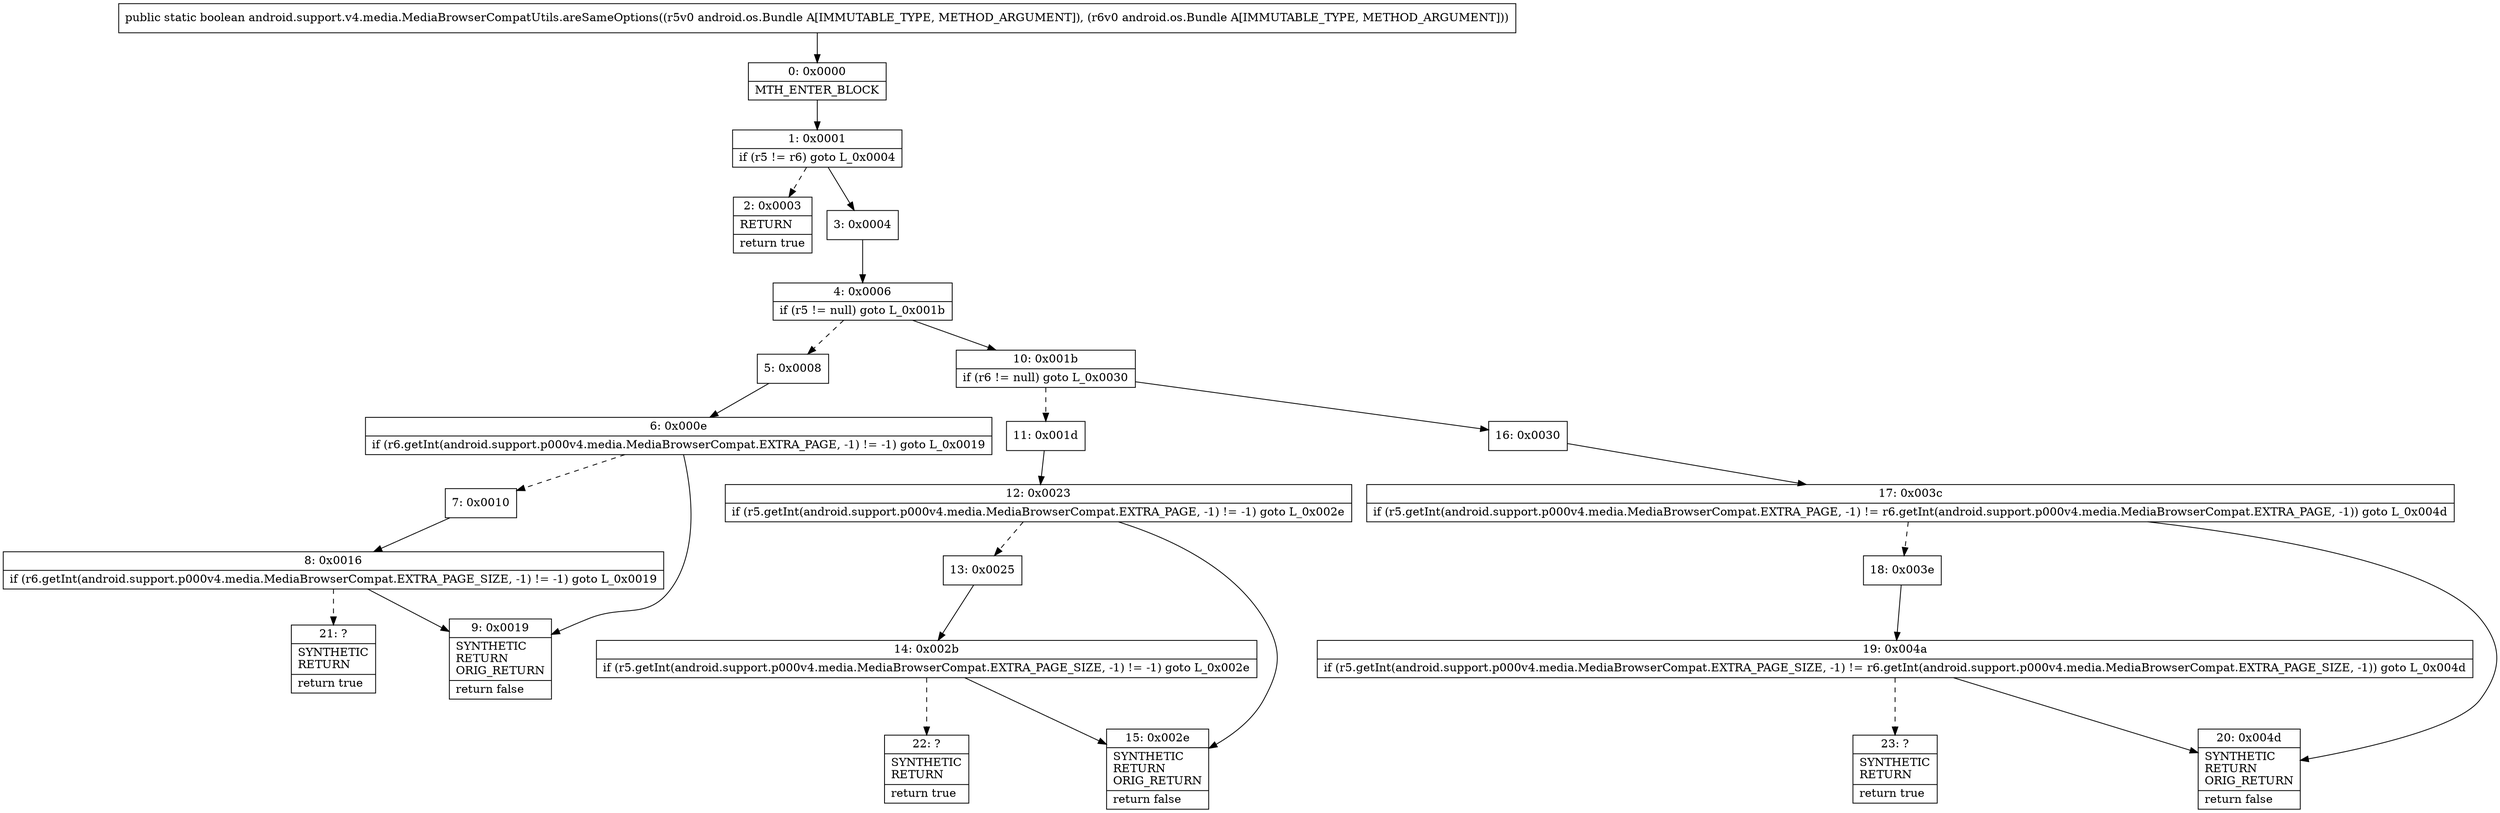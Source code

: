 digraph "CFG forandroid.support.v4.media.MediaBrowserCompatUtils.areSameOptions(Landroid\/os\/Bundle;Landroid\/os\/Bundle;)Z" {
Node_0 [shape=record,label="{0\:\ 0x0000|MTH_ENTER_BLOCK\l}"];
Node_1 [shape=record,label="{1\:\ 0x0001|if (r5 != r6) goto L_0x0004\l}"];
Node_2 [shape=record,label="{2\:\ 0x0003|RETURN\l|return true\l}"];
Node_3 [shape=record,label="{3\:\ 0x0004}"];
Node_4 [shape=record,label="{4\:\ 0x0006|if (r5 != null) goto L_0x001b\l}"];
Node_5 [shape=record,label="{5\:\ 0x0008}"];
Node_6 [shape=record,label="{6\:\ 0x000e|if (r6.getInt(android.support.p000v4.media.MediaBrowserCompat.EXTRA_PAGE, \-1) != \-1) goto L_0x0019\l}"];
Node_7 [shape=record,label="{7\:\ 0x0010}"];
Node_8 [shape=record,label="{8\:\ 0x0016|if (r6.getInt(android.support.p000v4.media.MediaBrowserCompat.EXTRA_PAGE_SIZE, \-1) != \-1) goto L_0x0019\l}"];
Node_9 [shape=record,label="{9\:\ 0x0019|SYNTHETIC\lRETURN\lORIG_RETURN\l|return false\l}"];
Node_10 [shape=record,label="{10\:\ 0x001b|if (r6 != null) goto L_0x0030\l}"];
Node_11 [shape=record,label="{11\:\ 0x001d}"];
Node_12 [shape=record,label="{12\:\ 0x0023|if (r5.getInt(android.support.p000v4.media.MediaBrowserCompat.EXTRA_PAGE, \-1) != \-1) goto L_0x002e\l}"];
Node_13 [shape=record,label="{13\:\ 0x0025}"];
Node_14 [shape=record,label="{14\:\ 0x002b|if (r5.getInt(android.support.p000v4.media.MediaBrowserCompat.EXTRA_PAGE_SIZE, \-1) != \-1) goto L_0x002e\l}"];
Node_15 [shape=record,label="{15\:\ 0x002e|SYNTHETIC\lRETURN\lORIG_RETURN\l|return false\l}"];
Node_16 [shape=record,label="{16\:\ 0x0030}"];
Node_17 [shape=record,label="{17\:\ 0x003c|if (r5.getInt(android.support.p000v4.media.MediaBrowserCompat.EXTRA_PAGE, \-1) != r6.getInt(android.support.p000v4.media.MediaBrowserCompat.EXTRA_PAGE, \-1)) goto L_0x004d\l}"];
Node_18 [shape=record,label="{18\:\ 0x003e}"];
Node_19 [shape=record,label="{19\:\ 0x004a|if (r5.getInt(android.support.p000v4.media.MediaBrowserCompat.EXTRA_PAGE_SIZE, \-1) != r6.getInt(android.support.p000v4.media.MediaBrowserCompat.EXTRA_PAGE_SIZE, \-1)) goto L_0x004d\l}"];
Node_20 [shape=record,label="{20\:\ 0x004d|SYNTHETIC\lRETURN\lORIG_RETURN\l|return false\l}"];
Node_21 [shape=record,label="{21\:\ ?|SYNTHETIC\lRETURN\l|return true\l}"];
Node_22 [shape=record,label="{22\:\ ?|SYNTHETIC\lRETURN\l|return true\l}"];
Node_23 [shape=record,label="{23\:\ ?|SYNTHETIC\lRETURN\l|return true\l}"];
MethodNode[shape=record,label="{public static boolean android.support.v4.media.MediaBrowserCompatUtils.areSameOptions((r5v0 android.os.Bundle A[IMMUTABLE_TYPE, METHOD_ARGUMENT]), (r6v0 android.os.Bundle A[IMMUTABLE_TYPE, METHOD_ARGUMENT])) }"];
MethodNode -> Node_0;
Node_0 -> Node_1;
Node_1 -> Node_2[style=dashed];
Node_1 -> Node_3;
Node_3 -> Node_4;
Node_4 -> Node_5[style=dashed];
Node_4 -> Node_10;
Node_5 -> Node_6;
Node_6 -> Node_7[style=dashed];
Node_6 -> Node_9;
Node_7 -> Node_8;
Node_8 -> Node_9;
Node_8 -> Node_21[style=dashed];
Node_10 -> Node_11[style=dashed];
Node_10 -> Node_16;
Node_11 -> Node_12;
Node_12 -> Node_13[style=dashed];
Node_12 -> Node_15;
Node_13 -> Node_14;
Node_14 -> Node_15;
Node_14 -> Node_22[style=dashed];
Node_16 -> Node_17;
Node_17 -> Node_18[style=dashed];
Node_17 -> Node_20;
Node_18 -> Node_19;
Node_19 -> Node_20;
Node_19 -> Node_23[style=dashed];
}

